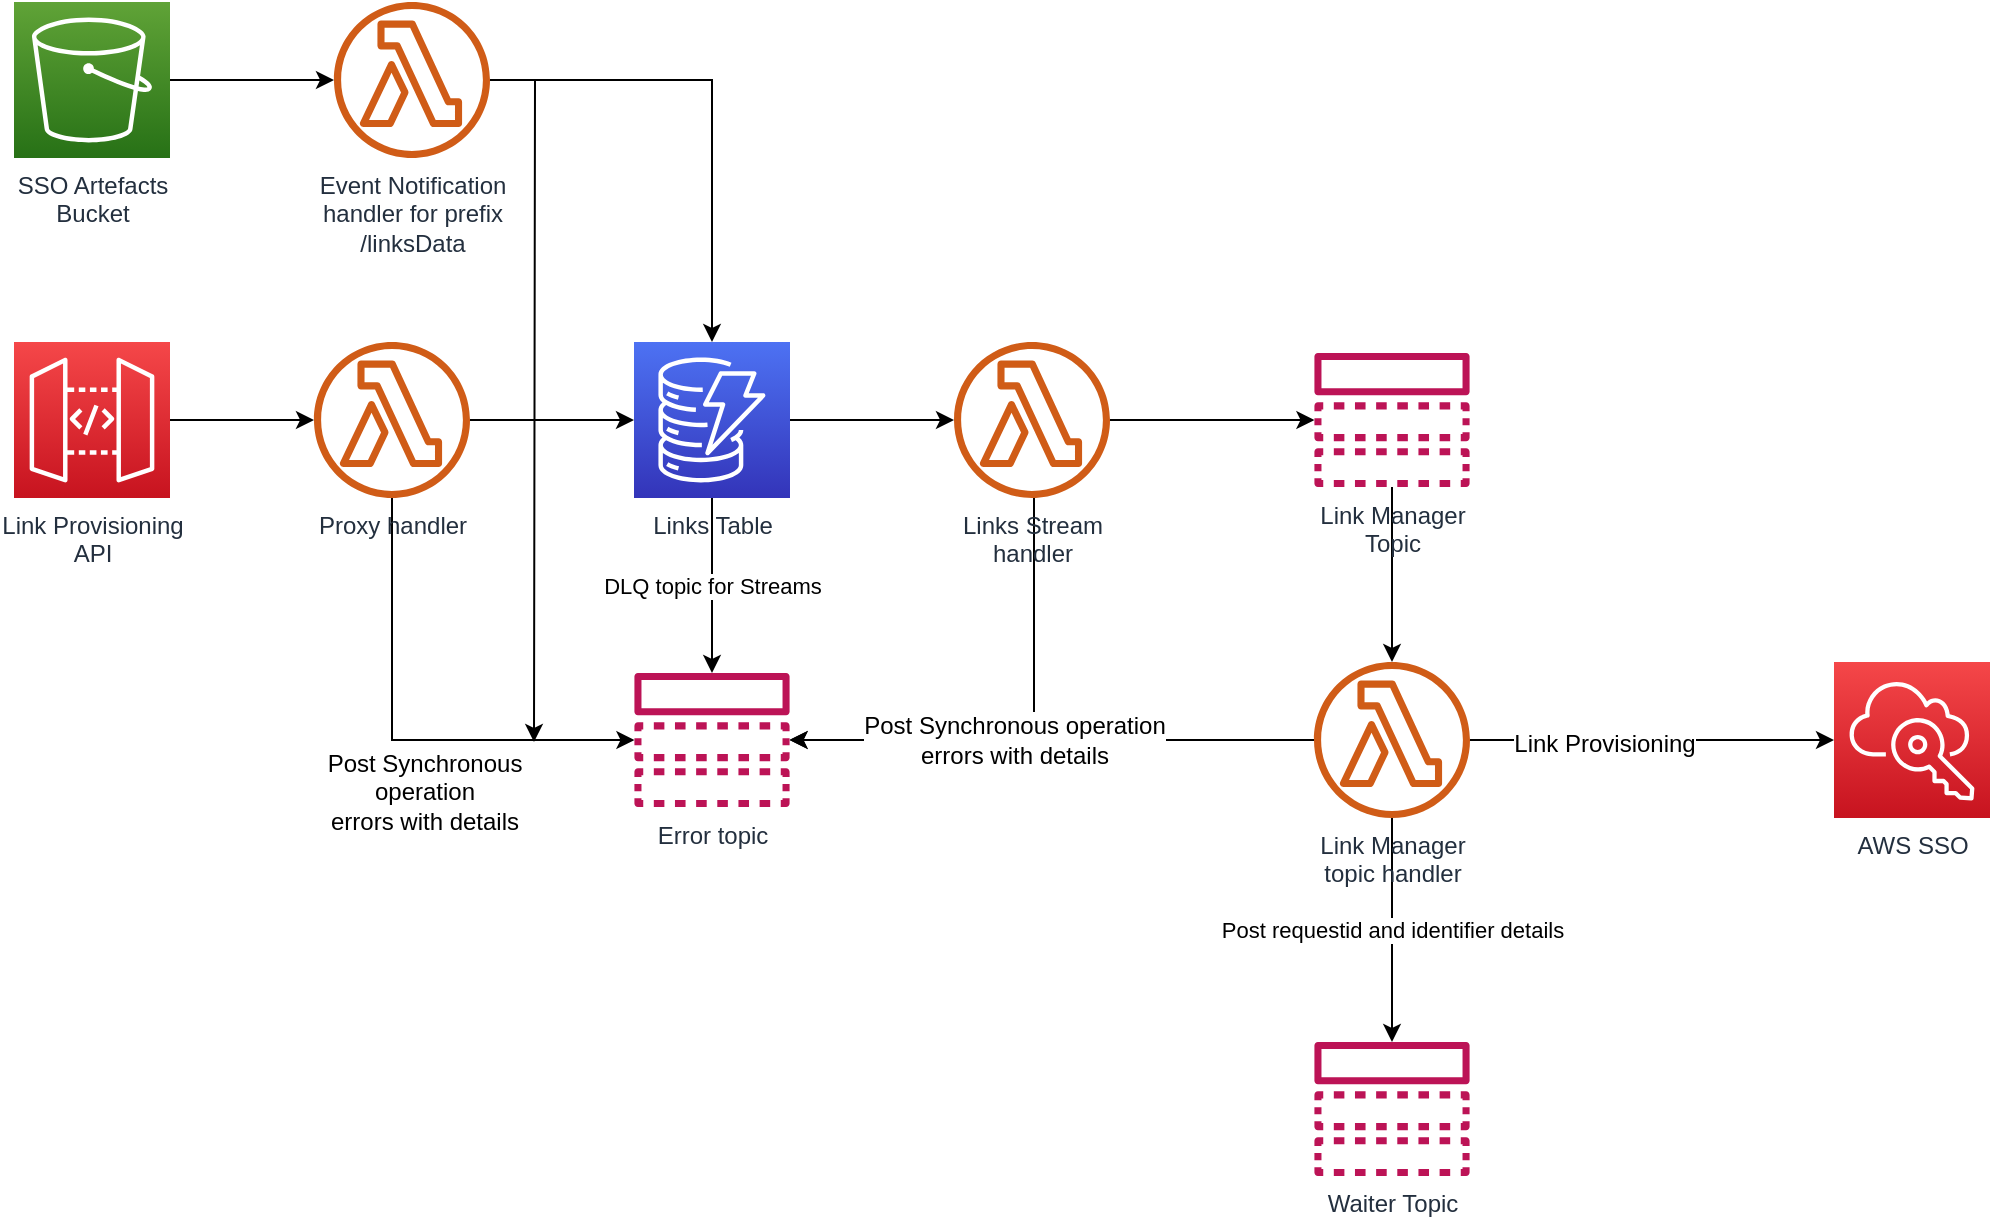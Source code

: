 
 


<mxfile version="12.4.8"><diagram id="aQ3stfVClyoioXlDFkJg" name="Page-1"><mxGraphModel dx="2946" dy="1076" grid="1" gridSize="10" guides="1" tooltips="1" connect="1" arrows="1" fold="1" page="1" pageScale="1" pageWidth="1169" pageHeight="827" math="0" shadow="0"><root><mxCell id="0"/><mxCell id="1" parent="0"/><mxCell id="04FJj7pVoDmAgHw1JcaP-1" value="&lt;div&gt;AWS SSO&lt;/div&gt;" style="outlineConnect=0;fontColor=#232F3E;gradientColor=#F54749;gradientDirection=north;fillColor=#C7131F;strokeColor=#ffffff;dashed=0;verticalLabelPosition=bottom;verticalAlign=top;align=center;html=1;fontSize=12;fontStyle=0;aspect=fixed;shape=mxgraph.aws4.resourceIcon;resIcon=mxgraph.aws4.single_sign_on;" vertex="1" parent="1"><mxGeometry x="950" y="390" width="78" height="78" as="geometry"/></mxCell><mxCell id="04FJj7pVoDmAgHw1JcaP-5" style="edgeStyle=orthogonalEdgeStyle;rounded=0;orthogonalLoop=1;jettySize=auto;html=1;" edge="1" parent="1" source="04FJj7pVoDmAgHw1JcaP-2" target="04FJj7pVoDmAgHw1JcaP-3"><mxGeometry relative="1" as="geometry"/></mxCell><mxCell id="04FJj7pVoDmAgHw1JcaP-2" value="&lt;div&gt;Link Provisioning &lt;br&gt;&lt;/div&gt;&lt;div&gt;API&lt;/div&gt;" style="outlineConnect=0;fontColor=#232F3E;gradientColor=#F54749;gradientDirection=north;fillColor=#C7131F;strokeColor=#ffffff;dashed=0;verticalLabelPosition=bottom;verticalAlign=top;align=center;html=1;fontSize=12;fontStyle=0;aspect=fixed;shape=mxgraph.aws4.resourceIcon;resIcon=mxgraph.aws4.api_gateway;" vertex="1" parent="1"><mxGeometry x="40" y="230" width="78" height="78" as="geometry"/></mxCell><mxCell id="04FJj7pVoDmAgHw1JcaP-7" style="edgeStyle=orthogonalEdgeStyle;rounded=0;orthogonalLoop=1;jettySize=auto;html=1;" edge="1" parent="1" source="04FJj7pVoDmAgHw1JcaP-3" target="04FJj7pVoDmAgHw1JcaP-6"><mxGeometry relative="1" as="geometry"/></mxCell><mxCell id="04FJj7pVoDmAgHw1JcaP-23" style="edgeStyle=orthogonalEdgeStyle;rounded=0;orthogonalLoop=1;jettySize=auto;html=1;" edge="1" parent="1" target="04FJj7pVoDmAgHw1JcaP-21"><mxGeometry relative="1" as="geometry"><mxPoint x="229" y="308" as="sourcePoint"/><mxPoint x="359.145" y="429" as="targetPoint"/><Array as="points"><mxPoint x="229" y="429"/></Array></mxGeometry></mxCell><mxCell id="04FJj7pVoDmAgHw1JcaP-3" value="&lt;div&gt;Proxy handler&lt;/div&gt;" style="outlineConnect=0;fontColor=#232F3E;gradientColor=none;fillColor=#D05C17;strokeColor=none;dashed=0;verticalLabelPosition=bottom;verticalAlign=top;align=center;html=1;fontSize=12;fontStyle=0;aspect=fixed;pointerEvents=1;shape=mxgraph.aws4.lambda_function;" vertex="1" parent="1"><mxGeometry x="190" y="230" width="78" height="78" as="geometry"/></mxCell><mxCell id="04FJj7pVoDmAgHw1JcaP-10" style="edgeStyle=orthogonalEdgeStyle;rounded=0;orthogonalLoop=1;jettySize=auto;html=1;" edge="1" parent="1" source="04FJj7pVoDmAgHw1JcaP-6" target="04FJj7pVoDmAgHw1JcaP-9"><mxGeometry relative="1" as="geometry"/></mxCell><mxCell id="04FJj7pVoDmAgHw1JcaP-28" value="DLQ topic for Streams" style="edgeStyle=orthogonalEdgeStyle;rounded=0;orthogonalLoop=1;jettySize=auto;html=1;" edge="1" parent="1" source="04FJj7pVoDmAgHw1JcaP-6" target="04FJj7pVoDmAgHw1JcaP-21"><mxGeometry relative="1" as="geometry"/></mxCell><mxCell id="04FJj7pVoDmAgHw1JcaP-6" value="Links Table" style="outlineConnect=0;fontColor=#232F3E;gradientColor=#4D72F3;gradientDirection=north;fillColor=#3334B9;strokeColor=#ffffff;dashed=0;verticalLabelPosition=bottom;verticalAlign=top;align=center;html=1;fontSize=12;fontStyle=0;aspect=fixed;shape=mxgraph.aws4.resourceIcon;resIcon=mxgraph.aws4.dynamodb;" vertex="1" parent="1"><mxGeometry x="350" y="230" width="78" height="78" as="geometry"/></mxCell><mxCell id="04FJj7pVoDmAgHw1JcaP-12" style="edgeStyle=orthogonalEdgeStyle;rounded=0;orthogonalLoop=1;jettySize=auto;html=1;" edge="1" parent="1" source="04FJj7pVoDmAgHw1JcaP-9" target="04FJj7pVoDmAgHw1JcaP-11"><mxGeometry relative="1" as="geometry"/></mxCell><mxCell id="04FJj7pVoDmAgHw1JcaP-26" style="edgeStyle=orthogonalEdgeStyle;rounded=0;orthogonalLoop=1;jettySize=auto;html=1;" edge="1" parent="1" source="04FJj7pVoDmAgHw1JcaP-9" target="04FJj7pVoDmAgHw1JcaP-21"><mxGeometry relative="1" as="geometry"><Array as="points"><mxPoint x="550" y="429"/></Array></mxGeometry></mxCell><mxCell id="04FJj7pVoDmAgHw1JcaP-9" value="&lt;div&gt;Links Stream&lt;/div&gt;&lt;div&gt;handler&lt;br&gt;&lt;/div&gt;" style="outlineConnect=0;fontColor=#232F3E;gradientColor=none;fillColor=#D05C17;strokeColor=none;dashed=0;verticalLabelPosition=bottom;verticalAlign=top;align=center;html=1;fontSize=12;fontStyle=0;aspect=fixed;pointerEvents=1;shape=mxgraph.aws4.lambda_function;" vertex="1" parent="1"><mxGeometry x="510" y="230" width="78" height="78" as="geometry"/></mxCell><mxCell id="04FJj7pVoDmAgHw1JcaP-14" style="edgeStyle=orthogonalEdgeStyle;rounded=0;orthogonalLoop=1;jettySize=auto;html=1;" edge="1" parent="1" source="04FJj7pVoDmAgHw1JcaP-11" target="04FJj7pVoDmAgHw1JcaP-13"><mxGeometry relative="1" as="geometry"/></mxCell><mxCell id="04FJj7pVoDmAgHw1JcaP-11" value="&lt;div&gt;Link Manager&lt;/div&gt;&lt;div&gt;Topic&lt;br&gt;&lt;/div&gt;" style="outlineConnect=0;fontColor=#232F3E;gradientColor=none;fillColor=#BC1356;strokeColor=none;dashed=0;verticalLabelPosition=bottom;verticalAlign=top;align=center;html=1;fontSize=12;fontStyle=0;aspect=fixed;pointerEvents=1;shape=mxgraph.aws4.topic;" vertex="1" parent="1"><mxGeometry x="690" y="235.5" width="78" height="67" as="geometry"/></mxCell><mxCell id="04FJj7pVoDmAgHw1JcaP-15" style="edgeStyle=orthogonalEdgeStyle;rounded=0;orthogonalLoop=1;jettySize=auto;html=1;" edge="1" parent="1" source="04FJj7pVoDmAgHw1JcaP-13" target="04FJj7pVoDmAgHw1JcaP-1"><mxGeometry relative="1" as="geometry"/></mxCell><mxCell id="04FJj7pVoDmAgHw1JcaP-16" value="Link Provisioning" style="text;html=1;align=center;verticalAlign=middle;resizable=0;points=[];labelBackgroundColor=#ffffff;" vertex="1" connectable="0" parent="04FJj7pVoDmAgHw1JcaP-15"><mxGeometry x="-0.262" y="-2" relative="1" as="geometry"><mxPoint as="offset"/></mxGeometry></mxCell><mxCell id="04FJj7pVoDmAgHw1JcaP-20" value="Post requestid and identifier details" style="edgeStyle=orthogonalEdgeStyle;rounded=0;orthogonalLoop=1;jettySize=auto;html=1;" edge="1" parent="1" source="04FJj7pVoDmAgHw1JcaP-13" target="04FJj7pVoDmAgHw1JcaP-19"><mxGeometry relative="1" as="geometry"/></mxCell><mxCell id="04FJj7pVoDmAgHw1JcaP-22" style="edgeStyle=orthogonalEdgeStyle;rounded=0;orthogonalLoop=1;jettySize=auto;html=1;" edge="1" parent="1" source="04FJj7pVoDmAgHw1JcaP-13" target="04FJj7pVoDmAgHw1JcaP-21"><mxGeometry relative="1" as="geometry"/></mxCell><mxCell id="04FJj7pVoDmAgHw1JcaP-27" value="&lt;div&gt;Post Synchronous operation &lt;br&gt;&lt;/div&gt;&lt;div&gt;errors with details&lt;/div&gt;" style="text;html=1;align=center;verticalAlign=middle;resizable=0;points=[];labelBackgroundColor=#ffffff;" vertex="1" connectable="0" parent="04FJj7pVoDmAgHw1JcaP-22"><mxGeometry x="0.366" y="1" relative="1" as="geometry"><mxPoint x="29" y="-1" as="offset"/></mxGeometry></mxCell><mxCell id="04FJj7pVoDmAgHw1JcaP-13" value="&lt;div&gt;Link Manager &lt;br&gt;&lt;/div&gt;&lt;div&gt;topic handler&lt;br&gt;&lt;/div&gt;" style="outlineConnect=0;fontColor=#232F3E;gradientColor=none;fillColor=#D05C17;strokeColor=none;dashed=0;verticalLabelPosition=bottom;verticalAlign=top;align=center;html=1;fontSize=12;fontStyle=0;aspect=fixed;pointerEvents=1;shape=mxgraph.aws4.lambda_function;" vertex="1" parent="1"><mxGeometry x="690" y="390" width="78" height="78" as="geometry"/></mxCell><mxCell id="04FJj7pVoDmAgHw1JcaP-19" value="Waiter Topic" style="outlineConnect=0;fontColor=#232F3E;gradientColor=none;fillColor=#BC1356;strokeColor=none;dashed=0;verticalLabelPosition=bottom;verticalAlign=top;align=center;html=1;fontSize=12;fontStyle=0;aspect=fixed;pointerEvents=1;shape=mxgraph.aws4.topic;" vertex="1" parent="1"><mxGeometry x="690" y="580" width="78" height="67" as="geometry"/></mxCell><mxCell id="04FJj7pVoDmAgHw1JcaP-21" value="Error topic" style="outlineConnect=0;fontColor=#232F3E;gradientColor=none;fillColor=#BC1356;strokeColor=none;dashed=0;verticalLabelPosition=bottom;verticalAlign=top;align=center;html=1;fontSize=12;fontStyle=0;aspect=fixed;pointerEvents=1;shape=mxgraph.aws4.topic;" vertex="1" parent="1"><mxGeometry x="350" y="395.5" width="78" height="67" as="geometry"/></mxCell><mxCell id="04FJj7pVoDmAgHw1JcaP-32" style="edgeStyle=orthogonalEdgeStyle;rounded=0;orthogonalLoop=1;jettySize=auto;html=1;" edge="1" parent="1" source="04FJj7pVoDmAgHw1JcaP-30" target="04FJj7pVoDmAgHw1JcaP-31"><mxGeometry relative="1" as="geometry"/></mxCell><mxCell id="04FJj7pVoDmAgHw1JcaP-30" value="&lt;div&gt;SSO Artefacts&lt;/div&gt;&lt;div&gt;Bucket&lt;br&gt;&lt;/div&gt;" style="outlineConnect=0;fontColor=#232F3E;gradientColor=#60A337;gradientDirection=north;fillColor=#277116;strokeColor=#ffffff;dashed=0;verticalLabelPosition=bottom;verticalAlign=top;align=center;html=1;fontSize=12;fontStyle=0;aspect=fixed;shape=mxgraph.aws4.resourceIcon;resIcon=mxgraph.aws4.s3;" vertex="1" parent="1"><mxGeometry x="40" y="60" width="78" height="78" as="geometry"/></mxCell><mxCell id="04FJj7pVoDmAgHw1JcaP-33" style="edgeStyle=orthogonalEdgeStyle;rounded=0;orthogonalLoop=1;jettySize=auto;html=1;" edge="1" parent="1" source="04FJj7pVoDmAgHw1JcaP-31" target="04FJj7pVoDmAgHw1JcaP-6"><mxGeometry relative="1" as="geometry"/></mxCell><mxCell id="04FJj7pVoDmAgHw1JcaP-34" style="edgeStyle=orthogonalEdgeStyle;rounded=0;orthogonalLoop=1;jettySize=auto;html=1;" edge="1" parent="1" source="04FJj7pVoDmAgHw1JcaP-31"><mxGeometry relative="1" as="geometry"><mxPoint x="300" y="430" as="targetPoint"/></mxGeometry></mxCell><mxCell id="04FJj7pVoDmAgHw1JcaP-31" value="&lt;div&gt;Event Notification&lt;/div&gt;&lt;div&gt;handler for prefix&lt;/div&gt;&lt;div&gt;/linksData&lt;br&gt;&lt;/div&gt;" style="outlineConnect=0;fontColor=#232F3E;gradientColor=none;fillColor=#D05C17;strokeColor=none;dashed=0;verticalLabelPosition=bottom;verticalAlign=top;align=center;html=1;fontSize=12;fontStyle=0;aspect=fixed;pointerEvents=1;shape=mxgraph.aws4.lambda_function;" vertex="1" parent="1"><mxGeometry x="200" y="60" width="78" height="78" as="geometry"/></mxCell><mxCell id="04FJj7pVoDmAgHw1JcaP-35" value="&lt;div&gt;Post Synchronous &lt;br&gt;&lt;/div&gt;&lt;div&gt;operation &lt;br&gt;&lt;/div&gt;&lt;div&gt;errors with details&lt;/div&gt;" style="text;html=1;align=center;verticalAlign=middle;resizable=0;points=[];autosize=1;" vertex="1" parent="1"><mxGeometry x="190" y="430" width="110" height="50" as="geometry"/></mxCell></root></mxGraphModel></diagram></mxfile>